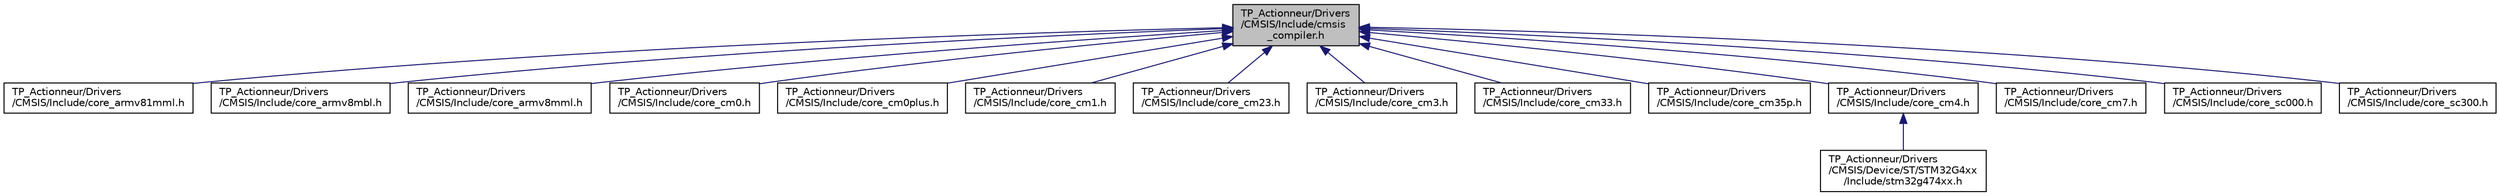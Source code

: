 digraph "TP_Actionneur/Drivers/CMSIS/Include/cmsis_compiler.h"
{
 // LATEX_PDF_SIZE
  edge [fontname="Helvetica",fontsize="10",labelfontname="Helvetica",labelfontsize="10"];
  node [fontname="Helvetica",fontsize="10",shape=record];
  Node1 [label="TP_Actionneur/Drivers\l/CMSIS/Include/cmsis\l_compiler.h",height=0.2,width=0.4,color="black", fillcolor="grey75", style="filled", fontcolor="black",tooltip="CMSIS compiler generic header file."];
  Node1 -> Node2 [dir="back",color="midnightblue",fontsize="10",style="solid"];
  Node2 [label="TP_Actionneur/Drivers\l/CMSIS/Include/core_armv81mml.h",height=0.2,width=0.4,color="black", fillcolor="white", style="filled",URL="$core__armv81mml_8h.html",tooltip="CMSIS Armv8.1-M Mainline Core Peripheral Access Layer Header File."];
  Node1 -> Node3 [dir="back",color="midnightblue",fontsize="10",style="solid"];
  Node3 [label="TP_Actionneur/Drivers\l/CMSIS/Include/core_armv8mbl.h",height=0.2,width=0.4,color="black", fillcolor="white", style="filled",URL="$core__armv8mbl_8h.html",tooltip="CMSIS Armv8-M Baseline Core Peripheral Access Layer Header File."];
  Node1 -> Node4 [dir="back",color="midnightblue",fontsize="10",style="solid"];
  Node4 [label="TP_Actionneur/Drivers\l/CMSIS/Include/core_armv8mml.h",height=0.2,width=0.4,color="black", fillcolor="white", style="filled",URL="$core__armv8mml_8h.html",tooltip="CMSIS Armv8-M Mainline Core Peripheral Access Layer Header File."];
  Node1 -> Node5 [dir="back",color="midnightblue",fontsize="10",style="solid"];
  Node5 [label="TP_Actionneur/Drivers\l/CMSIS/Include/core_cm0.h",height=0.2,width=0.4,color="black", fillcolor="white", style="filled",URL="$core__cm0_8h.html",tooltip="CMSIS Cortex-M0 Core Peripheral Access Layer Header File."];
  Node1 -> Node6 [dir="back",color="midnightblue",fontsize="10",style="solid"];
  Node6 [label="TP_Actionneur/Drivers\l/CMSIS/Include/core_cm0plus.h",height=0.2,width=0.4,color="black", fillcolor="white", style="filled",URL="$core__cm0plus_8h.html",tooltip="CMSIS Cortex-M0+ Core Peripheral Access Layer Header File."];
  Node1 -> Node7 [dir="back",color="midnightblue",fontsize="10",style="solid"];
  Node7 [label="TP_Actionneur/Drivers\l/CMSIS/Include/core_cm1.h",height=0.2,width=0.4,color="black", fillcolor="white", style="filled",URL="$core__cm1_8h.html",tooltip="CMSIS Cortex-M1 Core Peripheral Access Layer Header File."];
  Node1 -> Node8 [dir="back",color="midnightblue",fontsize="10",style="solid"];
  Node8 [label="TP_Actionneur/Drivers\l/CMSIS/Include/core_cm23.h",height=0.2,width=0.4,color="black", fillcolor="white", style="filled",URL="$core__cm23_8h.html",tooltip="CMSIS Cortex-M23 Core Peripheral Access Layer Header File."];
  Node1 -> Node9 [dir="back",color="midnightblue",fontsize="10",style="solid"];
  Node9 [label="TP_Actionneur/Drivers\l/CMSIS/Include/core_cm3.h",height=0.2,width=0.4,color="black", fillcolor="white", style="filled",URL="$core__cm3_8h.html",tooltip="CMSIS Cortex-M3 Core Peripheral Access Layer Header File."];
  Node1 -> Node10 [dir="back",color="midnightblue",fontsize="10",style="solid"];
  Node10 [label="TP_Actionneur/Drivers\l/CMSIS/Include/core_cm33.h",height=0.2,width=0.4,color="black", fillcolor="white", style="filled",URL="$core__cm33_8h.html",tooltip="CMSIS Cortex-M33 Core Peripheral Access Layer Header File."];
  Node1 -> Node11 [dir="back",color="midnightblue",fontsize="10",style="solid"];
  Node11 [label="TP_Actionneur/Drivers\l/CMSIS/Include/core_cm35p.h",height=0.2,width=0.4,color="black", fillcolor="white", style="filled",URL="$core__cm35p_8h.html",tooltip="CMSIS Cortex-M35P Core Peripheral Access Layer Header File."];
  Node1 -> Node12 [dir="back",color="midnightblue",fontsize="10",style="solid"];
  Node12 [label="TP_Actionneur/Drivers\l/CMSIS/Include/core_cm4.h",height=0.2,width=0.4,color="black", fillcolor="white", style="filled",URL="$core__cm4_8h.html",tooltip="CMSIS Cortex-M4 Core Peripheral Access Layer Header File."];
  Node12 -> Node13 [dir="back",color="midnightblue",fontsize="10",style="solid"];
  Node13 [label="TP_Actionneur/Drivers\l/CMSIS/Device/ST/STM32G4xx\l/Include/stm32g474xx.h",height=0.2,width=0.4,color="black", fillcolor="white", style="filled",URL="$stm32g474xx_8h.html",tooltip="CMSIS STM32G474xx Device Peripheral Access Layer Header File."];
  Node1 -> Node14 [dir="back",color="midnightblue",fontsize="10",style="solid"];
  Node14 [label="TP_Actionneur/Drivers\l/CMSIS/Include/core_cm7.h",height=0.2,width=0.4,color="black", fillcolor="white", style="filled",URL="$core__cm7_8h.html",tooltip="CMSIS Cortex-M7 Core Peripheral Access Layer Header File."];
  Node1 -> Node15 [dir="back",color="midnightblue",fontsize="10",style="solid"];
  Node15 [label="TP_Actionneur/Drivers\l/CMSIS/Include/core_sc000.h",height=0.2,width=0.4,color="black", fillcolor="white", style="filled",URL="$core__sc000_8h.html",tooltip="CMSIS SC000 Core Peripheral Access Layer Header File."];
  Node1 -> Node16 [dir="back",color="midnightblue",fontsize="10",style="solid"];
  Node16 [label="TP_Actionneur/Drivers\l/CMSIS/Include/core_sc300.h",height=0.2,width=0.4,color="black", fillcolor="white", style="filled",URL="$core__sc300_8h.html",tooltip="CMSIS SC300 Core Peripheral Access Layer Header File."];
}
